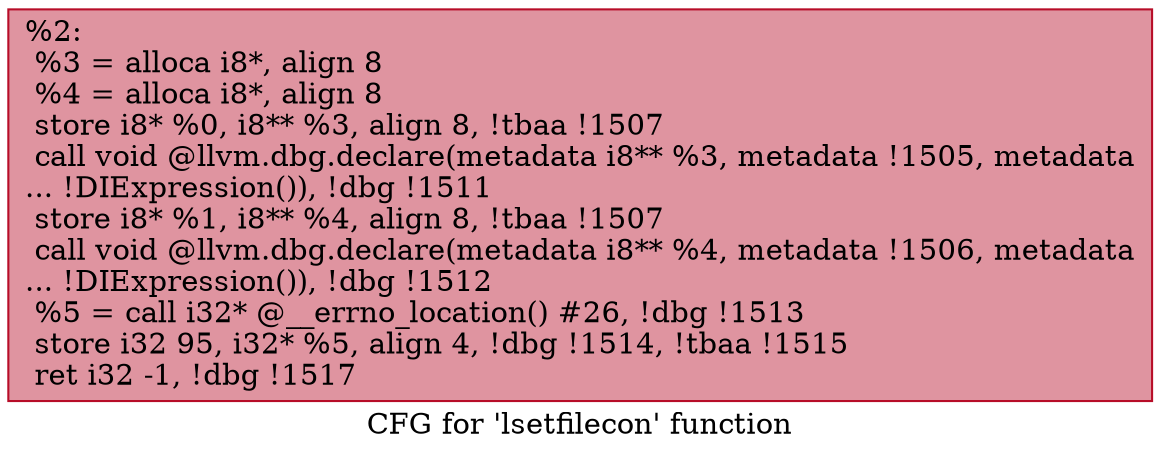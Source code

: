 digraph "CFG for 'lsetfilecon' function" {
	label="CFG for 'lsetfilecon' function";

	Node0x162f640 [shape=record,color="#b70d28ff", style=filled, fillcolor="#b70d2870",label="{%2:\l  %3 = alloca i8*, align 8\l  %4 = alloca i8*, align 8\l  store i8* %0, i8** %3, align 8, !tbaa !1507\l  call void @llvm.dbg.declare(metadata i8** %3, metadata !1505, metadata\l... !DIExpression()), !dbg !1511\l  store i8* %1, i8** %4, align 8, !tbaa !1507\l  call void @llvm.dbg.declare(metadata i8** %4, metadata !1506, metadata\l... !DIExpression()), !dbg !1512\l  %5 = call i32* @__errno_location() #26, !dbg !1513\l  store i32 95, i32* %5, align 4, !dbg !1514, !tbaa !1515\l  ret i32 -1, !dbg !1517\l}"];
}
